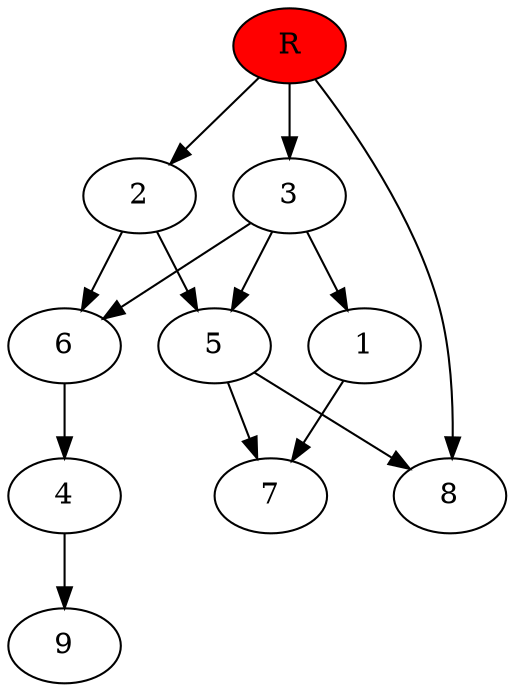 digraph prb30232 {
	1
	2
	3
	4
	5
	6
	7
	8
	R [fillcolor="#ff0000" style=filled]
	1 -> 7
	2 -> 5
	2 -> 6
	3 -> 1
	3 -> 5
	3 -> 6
	4 -> 9
	5 -> 7
	5 -> 8
	6 -> 4
	R -> 2
	R -> 3
	R -> 8
}
